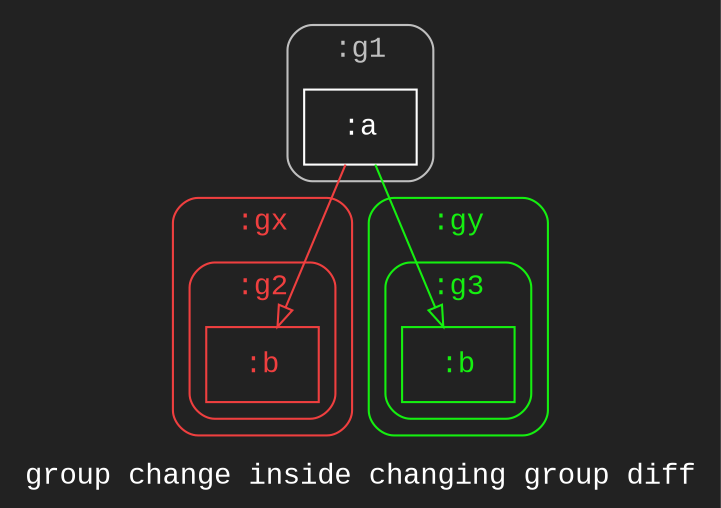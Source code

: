 digraph D {
    label="group change inside changing group diff";
    tooltip="group change inside changing group diff";
    bgcolor="#222222";
    fontcolor="#ffffff";
    fontname="Courier New";
    
    subgraph cluster_node1 { /* :g1 */
        label=":g1";
        style="rounded";
        fontname="Courier New";
        color="#bfbfbf";
        fontcolor="#bfbfbf";
        tooltip=":g1";
        
        node2 [color="#ffffff",fontcolor="#ffffff",fontname="Courier New",shape="rectangle",tooltip=":g1:a",label=":a"]
    }
    
    subgraph cluster_node3 { /* :gx */
        label=":gx";
        style="rounded";
        fontname="Courier New";
        color="#ef3f3f";
        fontcolor="#ef3f3f";
        tooltip=":gx";
        
        subgraph cluster_node4 { /* :g2 */
            label=":g2";
            style="rounded";
            fontname="Courier New";
            color="#ef3f3f";
            fontcolor="#ef3f3f";
            tooltip=":gx:g2";
            
            node5 [color="#ef3f3f",fontcolor="#ef3f3f",fontname="Courier New",shape="rectangle",tooltip=":gx:g2:b",label=":b"]
        }
    }
    
    subgraph cluster_node6 { /* :gy */
        label=":gy";
        style="rounded";
        fontname="Courier New";
        color="#15ef10";
        fontcolor="#15ef10";
        tooltip=":gy";
        
        subgraph cluster_node7 { /* :g3 */
            label=":g3";
            style="rounded";
            fontname="Courier New";
            color="#15ef10";
            fontcolor="#15ef10";
            tooltip=":gy:g3";
            
            node8 [color="#15ef10",fontcolor="#15ef10",fontname="Courier New",shape="rectangle",tooltip=":gy:g3:b",label=":b"]
        }
    }
    
    node2 -> node5 [arrowhead="empty",color="#ef3f3f",tooltip=":g1:a\n   ->\n:gx:g2:b",]
    node2 -> node8 [arrowhead="empty",color="#15ef10",tooltip=":g1:a\n   ->\n:gy:g3:b",]
}
